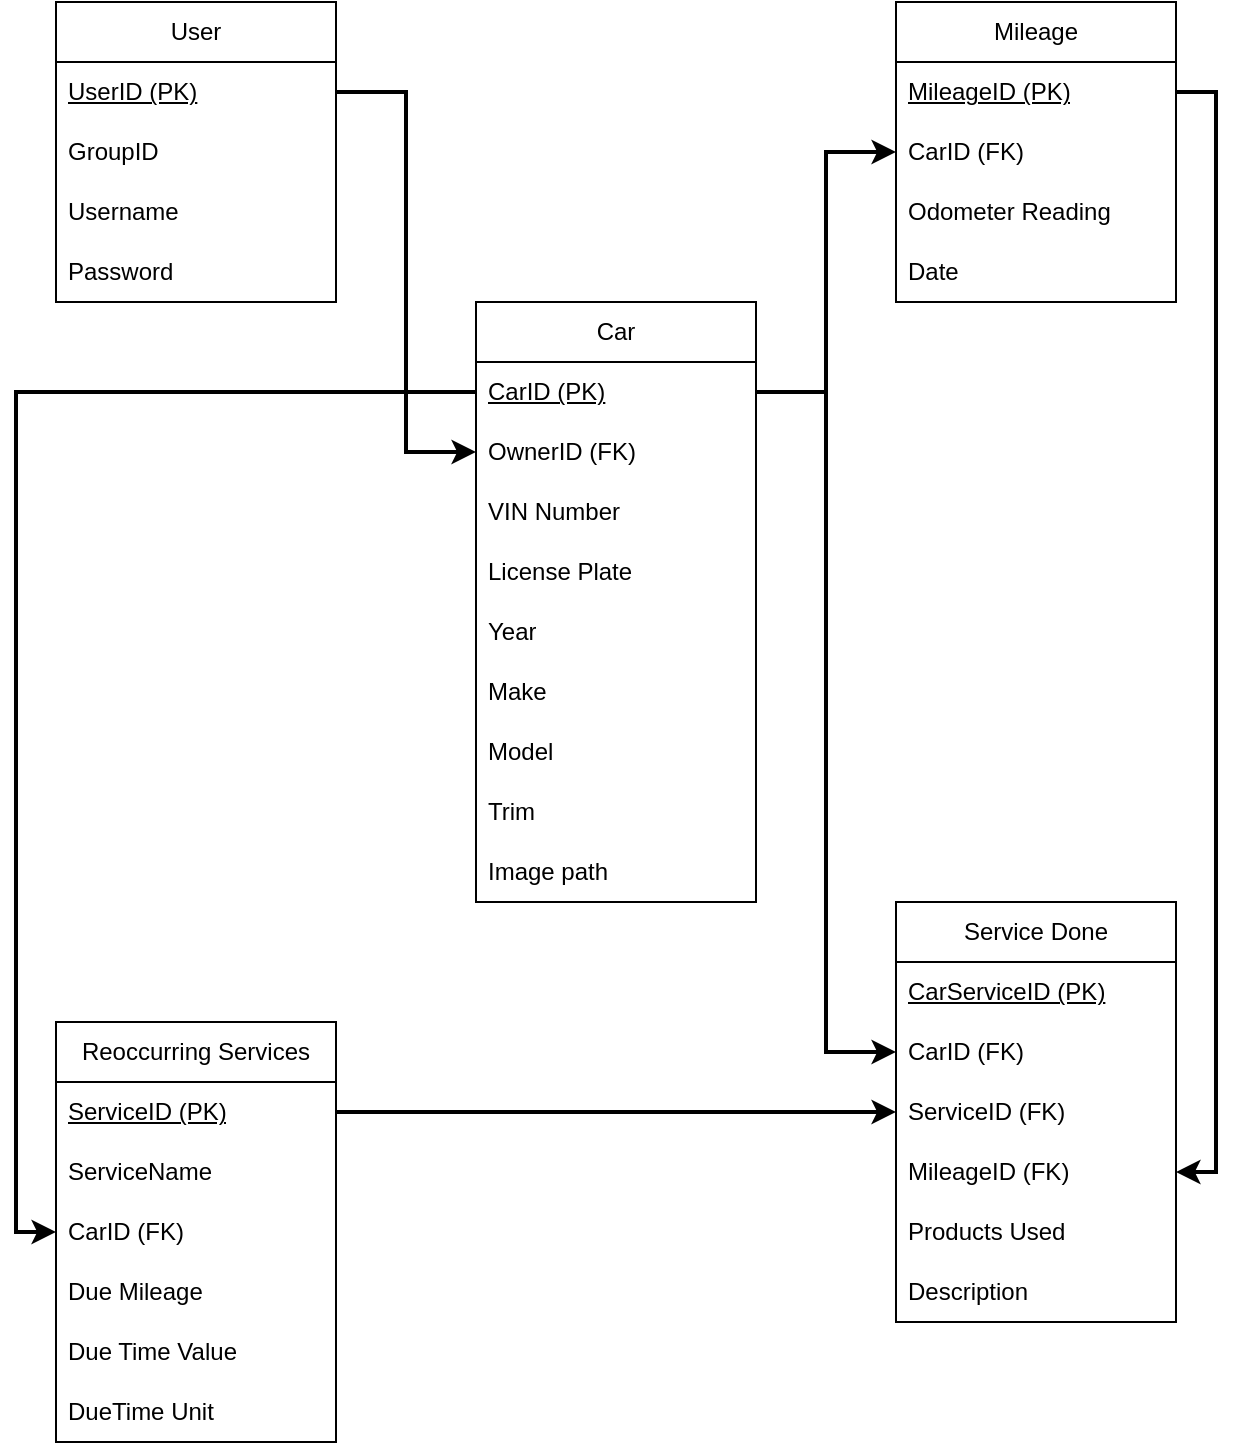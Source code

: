 <mxfile version="28.0.6">
  <diagram name="Page-1" id="2U9PmiJWjNZkj3zUWBvy">
    <mxGraphModel dx="2066" dy="1103" grid="1" gridSize="10" guides="1" tooltips="1" connect="1" arrows="1" fold="1" page="1" pageScale="1" pageWidth="850" pageHeight="1100" math="0" shadow="0">
      <root>
        <mxCell id="0" />
        <mxCell id="1" parent="0" />
        <mxCell id="zqsQLIGYLYNqMTzboAx5-2" value="User" style="swimlane;fontStyle=0;childLayout=stackLayout;horizontal=1;startSize=30;horizontalStack=0;resizeParent=1;resizeParentMax=0;resizeLast=0;collapsible=1;marginBottom=0;whiteSpace=wrap;html=1;" parent="1" vertex="1">
          <mxGeometry x="130" y="230" width="140" height="150" as="geometry" />
        </mxCell>
        <mxCell id="zqsQLIGYLYNqMTzboAx5-3" value="&lt;u&gt;UserID (PK)&lt;/u&gt;" style="text;strokeColor=none;fillColor=none;align=left;verticalAlign=middle;spacingLeft=4;spacingRight=4;overflow=hidden;points=[[0,0.5],[1,0.5]];portConstraint=eastwest;rotatable=0;whiteSpace=wrap;html=1;" parent="zqsQLIGYLYNqMTzboAx5-2" vertex="1">
          <mxGeometry y="30" width="140" height="30" as="geometry" />
        </mxCell>
        <mxCell id="UL-wqB3cgD3FMmcfZXDU-1" value="GroupID" style="text;strokeColor=none;fillColor=none;align=left;verticalAlign=middle;spacingLeft=4;spacingRight=4;overflow=hidden;points=[[0,0.5],[1,0.5]];portConstraint=eastwest;rotatable=0;whiteSpace=wrap;html=1;" vertex="1" parent="zqsQLIGYLYNqMTzboAx5-2">
          <mxGeometry y="60" width="140" height="30" as="geometry" />
        </mxCell>
        <mxCell id="zqsQLIGYLYNqMTzboAx5-4" value="Username" style="text;strokeColor=none;fillColor=none;align=left;verticalAlign=middle;spacingLeft=4;spacingRight=4;overflow=hidden;points=[[0,0.5],[1,0.5]];portConstraint=eastwest;rotatable=0;whiteSpace=wrap;html=1;" parent="zqsQLIGYLYNqMTzboAx5-2" vertex="1">
          <mxGeometry y="90" width="140" height="30" as="geometry" />
        </mxCell>
        <mxCell id="zqsQLIGYLYNqMTzboAx5-5" value="Password" style="text;strokeColor=none;fillColor=none;align=left;verticalAlign=middle;spacingLeft=4;spacingRight=4;overflow=hidden;points=[[0,0.5],[1,0.5]];portConstraint=eastwest;rotatable=0;whiteSpace=wrap;html=1;" parent="zqsQLIGYLYNqMTzboAx5-2" vertex="1">
          <mxGeometry y="120" width="140" height="30" as="geometry" />
        </mxCell>
        <mxCell id="DX0LSY-dfmZFrwKkVUaD-1" value="Car" style="swimlane;fontStyle=0;childLayout=stackLayout;horizontal=1;startSize=30;horizontalStack=0;resizeParent=1;resizeParentMax=0;resizeLast=0;collapsible=1;marginBottom=0;whiteSpace=wrap;html=1;" parent="1" vertex="1">
          <mxGeometry x="340" y="380" width="140" height="300" as="geometry" />
        </mxCell>
        <mxCell id="DX0LSY-dfmZFrwKkVUaD-2" value="&lt;u&gt;CarID (PK)&lt;/u&gt;" style="text;strokeColor=none;fillColor=none;align=left;verticalAlign=middle;spacingLeft=4;spacingRight=4;overflow=hidden;points=[[0,0.5],[1,0.5]];portConstraint=eastwest;rotatable=0;whiteSpace=wrap;html=1;" parent="DX0LSY-dfmZFrwKkVUaD-1" vertex="1">
          <mxGeometry y="30" width="140" height="30" as="geometry" />
        </mxCell>
        <mxCell id="DX0LSY-dfmZFrwKkVUaD-4" value="OwnerID (FK)" style="text;strokeColor=none;fillColor=none;align=left;verticalAlign=middle;spacingLeft=4;spacingRight=4;overflow=hidden;points=[[0,0.5],[1,0.5]];portConstraint=eastwest;rotatable=0;whiteSpace=wrap;html=1;" parent="DX0LSY-dfmZFrwKkVUaD-1" vertex="1">
          <mxGeometry y="60" width="140" height="30" as="geometry" />
        </mxCell>
        <mxCell id="DX0LSY-dfmZFrwKkVUaD-10" value="VIN Number" style="text;strokeColor=none;fillColor=none;align=left;verticalAlign=middle;spacingLeft=4;spacingRight=4;overflow=hidden;points=[[0,0.5],[1,0.5]];portConstraint=eastwest;rotatable=0;whiteSpace=wrap;html=1;" parent="DX0LSY-dfmZFrwKkVUaD-1" vertex="1">
          <mxGeometry y="90" width="140" height="30" as="geometry" />
        </mxCell>
        <mxCell id="DX0LSY-dfmZFrwKkVUaD-11" value="License Plate" style="text;strokeColor=none;fillColor=none;align=left;verticalAlign=middle;spacingLeft=4;spacingRight=4;overflow=hidden;points=[[0,0.5],[1,0.5]];portConstraint=eastwest;rotatable=0;whiteSpace=wrap;html=1;" parent="DX0LSY-dfmZFrwKkVUaD-1" vertex="1">
          <mxGeometry y="120" width="140" height="30" as="geometry" />
        </mxCell>
        <mxCell id="C0XbSAm-uyQKbAGXfFH0-1" value="Year" style="text;strokeColor=none;fillColor=none;align=left;verticalAlign=middle;spacingLeft=4;spacingRight=4;overflow=hidden;points=[[0,0.5],[1,0.5]];portConstraint=eastwest;rotatable=0;whiteSpace=wrap;html=1;" parent="DX0LSY-dfmZFrwKkVUaD-1" vertex="1">
          <mxGeometry y="150" width="140" height="30" as="geometry" />
        </mxCell>
        <mxCell id="C0XbSAm-uyQKbAGXfFH0-2" value="Make" style="text;strokeColor=none;fillColor=none;align=left;verticalAlign=middle;spacingLeft=4;spacingRight=4;overflow=hidden;points=[[0,0.5],[1,0.5]];portConstraint=eastwest;rotatable=0;whiteSpace=wrap;html=1;" parent="DX0LSY-dfmZFrwKkVUaD-1" vertex="1">
          <mxGeometry y="180" width="140" height="30" as="geometry" />
        </mxCell>
        <mxCell id="C0XbSAm-uyQKbAGXfFH0-3" value="Model" style="text;strokeColor=none;fillColor=none;align=left;verticalAlign=middle;spacingLeft=4;spacingRight=4;overflow=hidden;points=[[0,0.5],[1,0.5]];portConstraint=eastwest;rotatable=0;whiteSpace=wrap;html=1;" parent="DX0LSY-dfmZFrwKkVUaD-1" vertex="1">
          <mxGeometry y="210" width="140" height="30" as="geometry" />
        </mxCell>
        <mxCell id="C0XbSAm-uyQKbAGXfFH0-4" value="Trim" style="text;strokeColor=none;fillColor=none;align=left;verticalAlign=middle;spacingLeft=4;spacingRight=4;overflow=hidden;points=[[0,0.5],[1,0.5]];portConstraint=eastwest;rotatable=0;whiteSpace=wrap;html=1;" parent="DX0LSY-dfmZFrwKkVUaD-1" vertex="1">
          <mxGeometry y="240" width="140" height="30" as="geometry" />
        </mxCell>
        <mxCell id="C0XbSAm-uyQKbAGXfFH0-5" value="Image path" style="text;strokeColor=none;fillColor=none;align=left;verticalAlign=middle;spacingLeft=4;spacingRight=4;overflow=hidden;points=[[0,0.5],[1,0.5]];portConstraint=eastwest;rotatable=0;whiteSpace=wrap;html=1;" parent="DX0LSY-dfmZFrwKkVUaD-1" vertex="1">
          <mxGeometry y="270" width="140" height="30" as="geometry" />
        </mxCell>
        <mxCell id="DX0LSY-dfmZFrwKkVUaD-5" style="edgeStyle=orthogonalEdgeStyle;rounded=0;orthogonalLoop=1;jettySize=auto;html=1;exitX=1;exitY=0.5;exitDx=0;exitDy=0;entryX=0;entryY=0.5;entryDx=0;entryDy=0;strokeWidth=2;" parent="1" source="zqsQLIGYLYNqMTzboAx5-3" target="DX0LSY-dfmZFrwKkVUaD-4" edge="1">
          <mxGeometry relative="1" as="geometry" />
        </mxCell>
        <mxCell id="DX0LSY-dfmZFrwKkVUaD-12" value="Reoccurring Services" style="swimlane;fontStyle=0;childLayout=stackLayout;horizontal=1;startSize=30;horizontalStack=0;resizeParent=1;resizeParentMax=0;resizeLast=0;collapsible=1;marginBottom=0;whiteSpace=wrap;html=1;" parent="1" vertex="1">
          <mxGeometry x="130" y="740" width="140" height="210" as="geometry" />
        </mxCell>
        <mxCell id="DX0LSY-dfmZFrwKkVUaD-14" value="&lt;u&gt;ServiceID (PK)&lt;/u&gt;" style="text;strokeColor=none;fillColor=none;align=left;verticalAlign=middle;spacingLeft=4;spacingRight=4;overflow=hidden;points=[[0,0.5],[1,0.5]];portConstraint=eastwest;rotatable=0;whiteSpace=wrap;html=1;" parent="DX0LSY-dfmZFrwKkVUaD-12" vertex="1">
          <mxGeometry y="30" width="140" height="30" as="geometry" />
        </mxCell>
        <mxCell id="d_huYpm3Dkgc-2qix997-7" value="ServiceName" style="text;strokeColor=none;fillColor=none;align=left;verticalAlign=middle;spacingLeft=4;spacingRight=4;overflow=hidden;points=[[0,0.5],[1,0.5]];portConstraint=eastwest;rotatable=0;whiteSpace=wrap;html=1;" parent="DX0LSY-dfmZFrwKkVUaD-12" vertex="1">
          <mxGeometry y="60" width="140" height="30" as="geometry" />
        </mxCell>
        <mxCell id="DX0LSY-dfmZFrwKkVUaD-13" value="CarID (FK)" style="text;strokeColor=none;fillColor=none;align=left;verticalAlign=middle;spacingLeft=4;spacingRight=4;overflow=hidden;points=[[0,0.5],[1,0.5]];portConstraint=eastwest;rotatable=0;whiteSpace=wrap;html=1;" parent="DX0LSY-dfmZFrwKkVUaD-12" vertex="1">
          <mxGeometry y="90" width="140" height="30" as="geometry" />
        </mxCell>
        <mxCell id="DX0LSY-dfmZFrwKkVUaD-15" value="Due Mileage" style="text;strokeColor=none;fillColor=none;align=left;verticalAlign=middle;spacingLeft=4;spacingRight=4;overflow=hidden;points=[[0,0.5],[1,0.5]];portConstraint=eastwest;rotatable=0;whiteSpace=wrap;html=1;" parent="DX0LSY-dfmZFrwKkVUaD-12" vertex="1">
          <mxGeometry y="120" width="140" height="30" as="geometry" />
        </mxCell>
        <mxCell id="C0XbSAm-uyQKbAGXfFH0-6" value="Due Time Value" style="text;strokeColor=none;fillColor=none;align=left;verticalAlign=middle;spacingLeft=4;spacingRight=4;overflow=hidden;points=[[0,0.5],[1,0.5]];portConstraint=eastwest;rotatable=0;whiteSpace=wrap;html=1;" parent="DX0LSY-dfmZFrwKkVUaD-12" vertex="1">
          <mxGeometry y="150" width="140" height="30" as="geometry" />
        </mxCell>
        <mxCell id="d_huYpm3Dkgc-2qix997-4" value="DueTime Unit" style="text;strokeColor=none;fillColor=none;align=left;verticalAlign=middle;spacingLeft=4;spacingRight=4;overflow=hidden;points=[[0,0.5],[1,0.5]];portConstraint=eastwest;rotatable=0;whiteSpace=wrap;html=1;" parent="DX0LSY-dfmZFrwKkVUaD-12" vertex="1">
          <mxGeometry y="180" width="140" height="30" as="geometry" />
        </mxCell>
        <mxCell id="DX0LSY-dfmZFrwKkVUaD-17" value="Mileage" style="swimlane;fontStyle=0;childLayout=stackLayout;horizontal=1;startSize=30;horizontalStack=0;resizeParent=1;resizeParentMax=0;resizeLast=0;collapsible=1;marginBottom=0;whiteSpace=wrap;html=1;" parent="1" vertex="1">
          <mxGeometry x="550" y="230" width="140" height="150" as="geometry" />
        </mxCell>
        <mxCell id="DX0LSY-dfmZFrwKkVUaD-21" value="&lt;u&gt;MileageID (PK)&lt;/u&gt;" style="text;strokeColor=none;fillColor=none;align=left;verticalAlign=middle;spacingLeft=4;spacingRight=4;overflow=hidden;points=[[0,0.5],[1,0.5]];portConstraint=eastwest;rotatable=0;whiteSpace=wrap;html=1;" parent="DX0LSY-dfmZFrwKkVUaD-17" vertex="1">
          <mxGeometry y="30" width="140" height="30" as="geometry" />
        </mxCell>
        <mxCell id="DX0LSY-dfmZFrwKkVUaD-18" value="CarID (FK&lt;span style=&quot;background-color: transparent; color: light-dark(rgb(0, 0, 0), rgb(255, 255, 255));&quot;&gt;)&lt;/span&gt;" style="text;strokeColor=none;fillColor=none;align=left;verticalAlign=middle;spacingLeft=4;spacingRight=4;overflow=hidden;points=[[0,0.5],[1,0.5]];portConstraint=eastwest;rotatable=0;whiteSpace=wrap;html=1;" parent="DX0LSY-dfmZFrwKkVUaD-17" vertex="1">
          <mxGeometry y="60" width="140" height="30" as="geometry" />
        </mxCell>
        <mxCell id="DX0LSY-dfmZFrwKkVUaD-19" value="Odometer Reading" style="text;strokeColor=none;fillColor=none;align=left;verticalAlign=middle;spacingLeft=4;spacingRight=4;overflow=hidden;points=[[0,0.5],[1,0.5]];portConstraint=eastwest;rotatable=0;whiteSpace=wrap;html=1;" parent="DX0LSY-dfmZFrwKkVUaD-17" vertex="1">
          <mxGeometry y="90" width="140" height="30" as="geometry" />
        </mxCell>
        <mxCell id="DX0LSY-dfmZFrwKkVUaD-20" value="Date" style="text;strokeColor=none;fillColor=none;align=left;verticalAlign=middle;spacingLeft=4;spacingRight=4;overflow=hidden;points=[[0,0.5],[1,0.5]];portConstraint=eastwest;rotatable=0;whiteSpace=wrap;html=1;" parent="DX0LSY-dfmZFrwKkVUaD-17" vertex="1">
          <mxGeometry y="120" width="140" height="30" as="geometry" />
        </mxCell>
        <mxCell id="DX0LSY-dfmZFrwKkVUaD-22" style="edgeStyle=orthogonalEdgeStyle;rounded=0;orthogonalLoop=1;jettySize=auto;html=1;entryX=0;entryY=0.5;entryDx=0;entryDy=0;strokeWidth=2;" parent="1" source="DX0LSY-dfmZFrwKkVUaD-2" target="DX0LSY-dfmZFrwKkVUaD-18" edge="1">
          <mxGeometry relative="1" as="geometry" />
        </mxCell>
        <mxCell id="DX0LSY-dfmZFrwKkVUaD-23" value="Service Done" style="swimlane;fontStyle=0;childLayout=stackLayout;horizontal=1;startSize=30;horizontalStack=0;resizeParent=1;resizeParentMax=0;resizeLast=0;collapsible=1;marginBottom=0;whiteSpace=wrap;html=1;" parent="1" vertex="1">
          <mxGeometry x="550" y="680" width="140" height="210" as="geometry" />
        </mxCell>
        <mxCell id="d_huYpm3Dkgc-2qix997-2" value="&lt;u&gt;CarServiceID (PK)&lt;/u&gt;" style="text;strokeColor=none;fillColor=none;align=left;verticalAlign=middle;spacingLeft=4;spacingRight=4;overflow=hidden;points=[[0,0.5],[1,0.5]];portConstraint=eastwest;rotatable=0;whiteSpace=wrap;html=1;" parent="DX0LSY-dfmZFrwKkVUaD-23" vertex="1">
          <mxGeometry y="30" width="140" height="30" as="geometry" />
        </mxCell>
        <mxCell id="DX0LSY-dfmZFrwKkVUaD-24" value="CarID (FK)" style="text;strokeColor=none;fillColor=none;align=left;verticalAlign=middle;spacingLeft=4;spacingRight=4;overflow=hidden;points=[[0,0.5],[1,0.5]];portConstraint=eastwest;rotatable=0;whiteSpace=wrap;html=1;" parent="DX0LSY-dfmZFrwKkVUaD-23" vertex="1">
          <mxGeometry y="60" width="140" height="30" as="geometry" />
        </mxCell>
        <mxCell id="DX0LSY-dfmZFrwKkVUaD-25" value="ServiceID (FK)" style="text;strokeColor=none;fillColor=none;align=left;verticalAlign=middle;spacingLeft=4;spacingRight=4;overflow=hidden;points=[[0,0.5],[1,0.5]];portConstraint=eastwest;rotatable=0;whiteSpace=wrap;html=1;" parent="DX0LSY-dfmZFrwKkVUaD-23" vertex="1">
          <mxGeometry y="90" width="140" height="30" as="geometry" />
        </mxCell>
        <mxCell id="DX0LSY-dfmZFrwKkVUaD-26" value="MileageID (FK)" style="text;strokeColor=none;fillColor=none;align=left;verticalAlign=middle;spacingLeft=4;spacingRight=4;overflow=hidden;points=[[0,0.5],[1,0.5]];portConstraint=eastwest;rotatable=0;whiteSpace=wrap;html=1;" parent="DX0LSY-dfmZFrwKkVUaD-23" vertex="1">
          <mxGeometry y="120" width="140" height="30" as="geometry" />
        </mxCell>
        <mxCell id="DX0LSY-dfmZFrwKkVUaD-30" value="Products Used" style="text;strokeColor=none;fillColor=none;align=left;verticalAlign=middle;spacingLeft=4;spacingRight=4;overflow=hidden;points=[[0,0.5],[1,0.5]];portConstraint=eastwest;rotatable=0;whiteSpace=wrap;html=1;" parent="DX0LSY-dfmZFrwKkVUaD-23" vertex="1">
          <mxGeometry y="150" width="140" height="30" as="geometry" />
        </mxCell>
        <mxCell id="DX0LSY-dfmZFrwKkVUaD-31" value="Description" style="text;strokeColor=none;fillColor=none;align=left;verticalAlign=middle;spacingLeft=4;spacingRight=4;overflow=hidden;points=[[0,0.5],[1,0.5]];portConstraint=eastwest;rotatable=0;whiteSpace=wrap;html=1;" parent="DX0LSY-dfmZFrwKkVUaD-23" vertex="1">
          <mxGeometry y="180" width="140" height="30" as="geometry" />
        </mxCell>
        <mxCell id="DX0LSY-dfmZFrwKkVUaD-27" style="edgeStyle=orthogonalEdgeStyle;rounded=0;orthogonalLoop=1;jettySize=auto;html=1;exitX=1;exitY=0.5;exitDx=0;exitDy=0;entryX=0;entryY=0.5;entryDx=0;entryDy=0;strokeWidth=2;" parent="1" source="DX0LSY-dfmZFrwKkVUaD-2" target="DX0LSY-dfmZFrwKkVUaD-24" edge="1">
          <mxGeometry relative="1" as="geometry" />
        </mxCell>
        <mxCell id="DX0LSY-dfmZFrwKkVUaD-28" style="edgeStyle=orthogonalEdgeStyle;rounded=0;orthogonalLoop=1;jettySize=auto;html=1;exitX=1;exitY=0.5;exitDx=0;exitDy=0;strokeWidth=2;" parent="1" source="DX0LSY-dfmZFrwKkVUaD-14" target="DX0LSY-dfmZFrwKkVUaD-25" edge="1">
          <mxGeometry relative="1" as="geometry" />
        </mxCell>
        <mxCell id="d_huYpm3Dkgc-2qix997-6" style="edgeStyle=orthogonalEdgeStyle;rounded=0;orthogonalLoop=1;jettySize=auto;html=1;entryX=0;entryY=0.5;entryDx=0;entryDy=0;strokeWidth=2;" parent="1" source="DX0LSY-dfmZFrwKkVUaD-2" target="DX0LSY-dfmZFrwKkVUaD-13" edge="1">
          <mxGeometry relative="1" as="geometry" />
        </mxCell>
        <mxCell id="C0XbSAm-uyQKbAGXfFH0-9" style="edgeStyle=orthogonalEdgeStyle;rounded=0;orthogonalLoop=1;jettySize=auto;html=1;exitX=1;exitY=0.5;exitDx=0;exitDy=0;entryX=1;entryY=0.5;entryDx=0;entryDy=0;strokeWidth=2;" parent="1" source="DX0LSY-dfmZFrwKkVUaD-21" target="DX0LSY-dfmZFrwKkVUaD-26" edge="1">
          <mxGeometry relative="1" as="geometry">
            <mxPoint x="841" y="580" as="targetPoint" />
          </mxGeometry>
        </mxCell>
      </root>
    </mxGraphModel>
  </diagram>
</mxfile>
